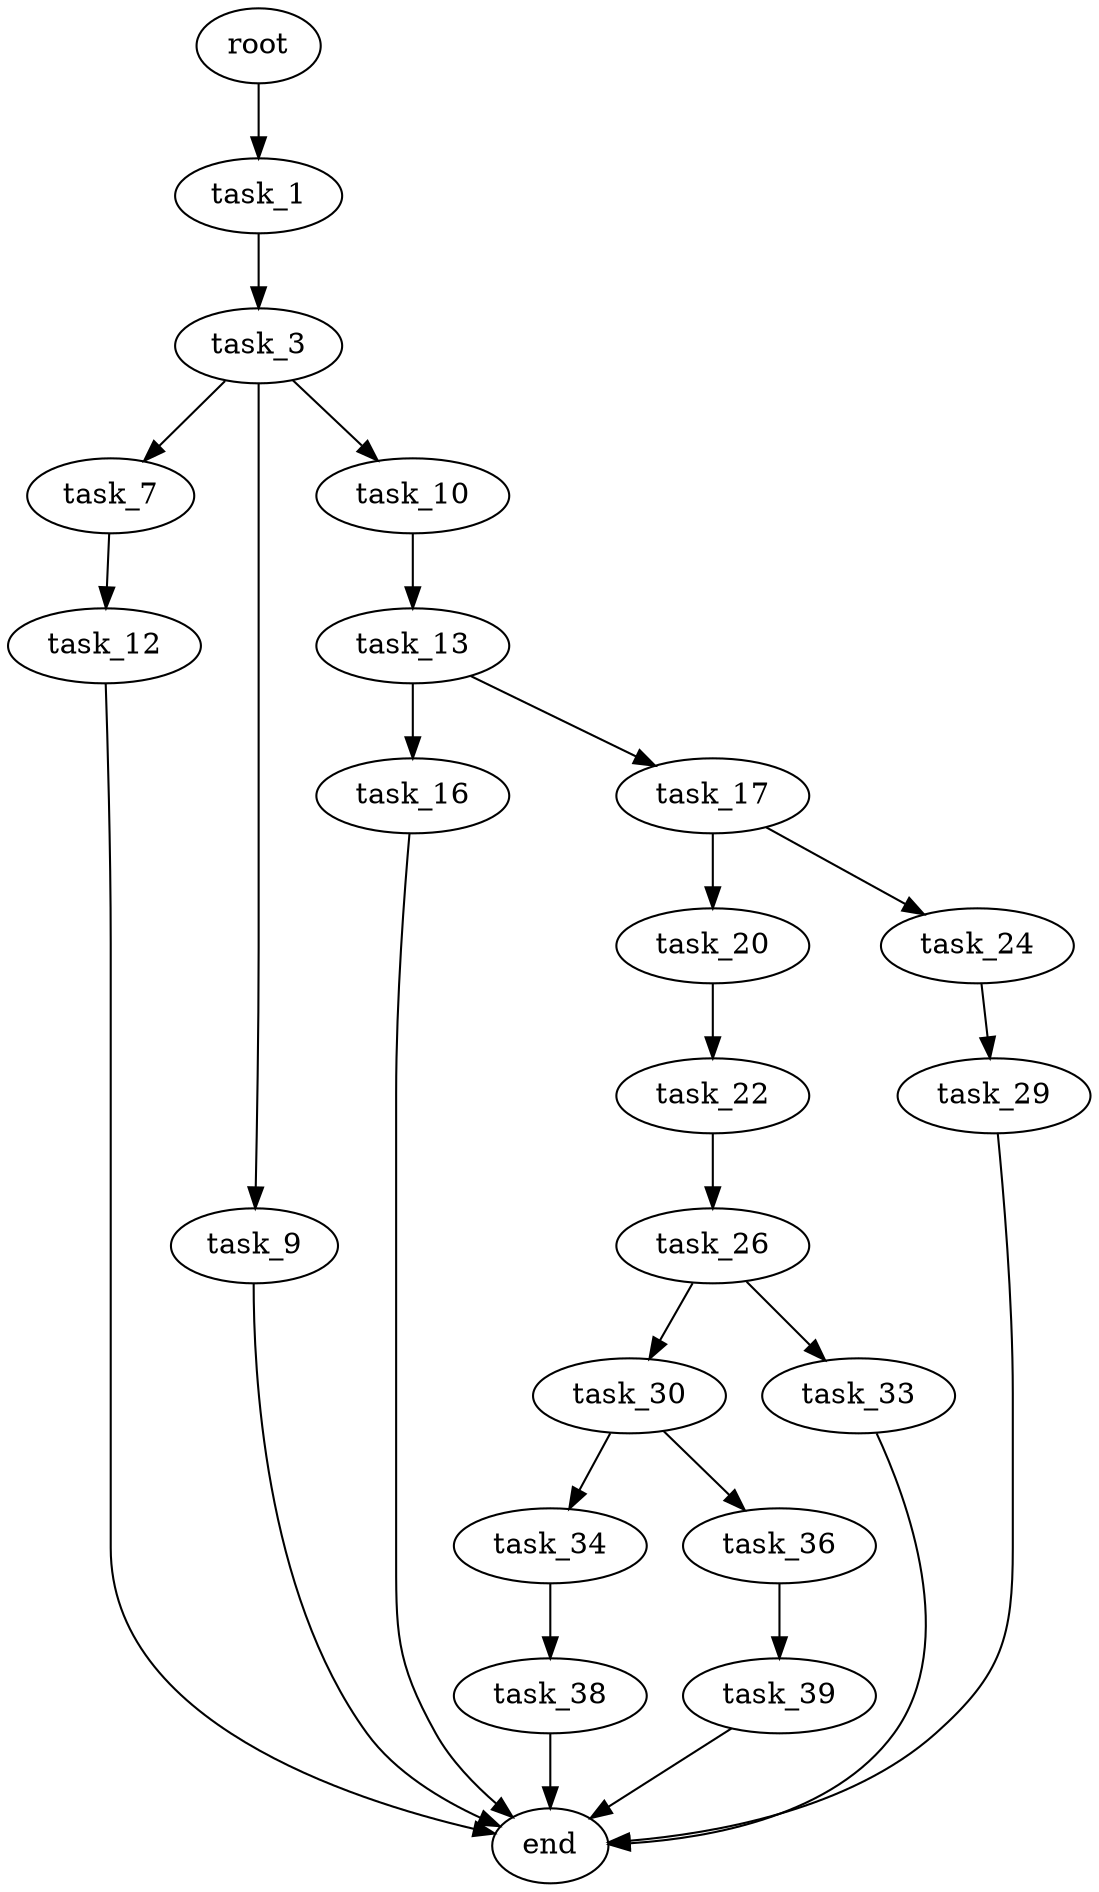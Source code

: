 digraph G {
  root [size="0.000000"];
  task_1 [size="38150900016.000000"];
  task_3 [size="2543580223.000000"];
  task_7 [size="5932557029.000000"];
  task_9 [size="782757789696.000000"];
  task_10 [size="1073741824000.000000"];
  task_12 [size="231928233984.000000"];
  end [size="0.000000"];
  task_13 [size="12859833813.000000"];
  task_16 [size="782757789696.000000"];
  task_17 [size="134217728000.000000"];
  task_20 [size="65101844071.000000"];
  task_24 [size="1763302476.000000"];
  task_22 [size="3244388997.000000"];
  task_26 [size="21784751160.000000"];
  task_29 [size="134217728000.000000"];
  task_30 [size="549755813888.000000"];
  task_33 [size="28991029248.000000"];
  task_34 [size="19978286079.000000"];
  task_36 [size="657604184883.000000"];
  task_38 [size="28991029248.000000"];
  task_39 [size="231928233984.000000"];

  root -> task_1 [size="1.000000"];
  task_1 -> task_3 [size="679477248.000000"];
  task_3 -> task_7 [size="75497472.000000"];
  task_3 -> task_9 [size="75497472.000000"];
  task_3 -> task_10 [size="75497472.000000"];
  task_7 -> task_12 [size="411041792.000000"];
  task_9 -> end [size="1.000000"];
  task_10 -> task_13 [size="838860800.000000"];
  task_12 -> end [size="1.000000"];
  task_13 -> task_16 [size="679477248.000000"];
  task_13 -> task_17 [size="679477248.000000"];
  task_16 -> end [size="1.000000"];
  task_17 -> task_20 [size="209715200.000000"];
  task_17 -> task_24 [size="209715200.000000"];
  task_20 -> task_22 [size="75497472.000000"];
  task_24 -> task_29 [size="33554432.000000"];
  task_22 -> task_26 [size="209715200.000000"];
  task_26 -> task_30 [size="536870912.000000"];
  task_26 -> task_33 [size="536870912.000000"];
  task_29 -> end [size="1.000000"];
  task_30 -> task_34 [size="536870912.000000"];
  task_30 -> task_36 [size="536870912.000000"];
  task_33 -> end [size="1.000000"];
  task_34 -> task_38 [size="411041792.000000"];
  task_36 -> task_39 [size="679477248.000000"];
  task_38 -> end [size="1.000000"];
  task_39 -> end [size="1.000000"];
}

